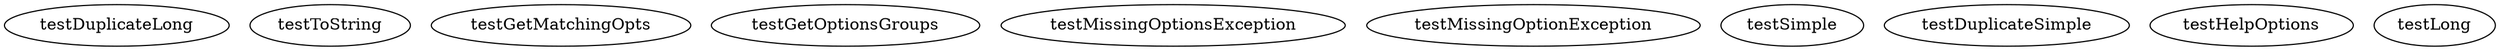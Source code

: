 digraph G {
testDuplicateLong;
testToString;
testGetMatchingOpts;
testGetOptionsGroups;
testMissingOptionsException;
testMissingOptionException;
testSimple;
testDuplicateSimple;
testHelpOptions;
testLong;
}
